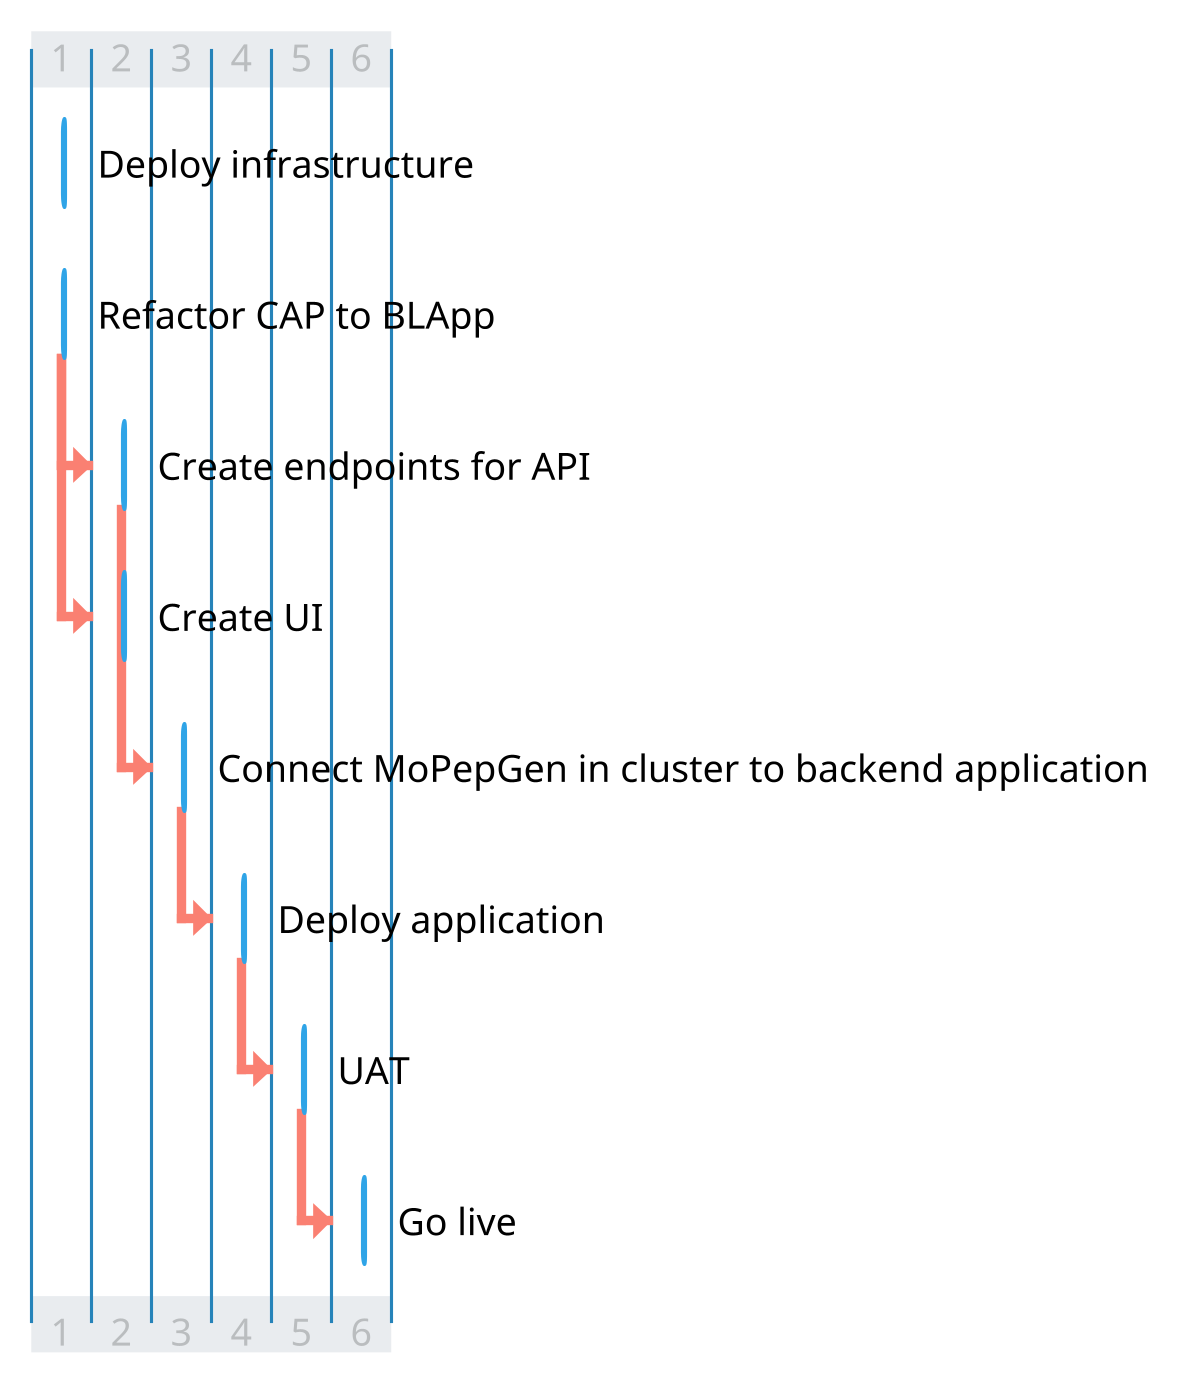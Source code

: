 @startgantt
!theme cerulean-outline
skinparam backgroundColor white

skinparam dpi 300

<style>
ganttDiagram {
    task {
        BackgroundColor White
        FontColor Black
    }
    closed {
        BackgroundColor MistyRose
    }
    unstarted {
        BackgroundColor Gray
    }
}
</style>

<style>
ganttDiagram {
    task {
        BackgroundColor SeaShell
    }
    arrow {
        LineColor salmon
    }
}
</style>
[Deploy infrastructure] lasts 1 day
[Refactor CAP to BLApp] lasts 1 day
[Create endpoints for API] lasts 1 day
[Create UI] lasts 1 day
[Connect MoPepGen in cluster to backend application] lasts 1 day
[Deploy application] lasts 1 day
[UAT] lasts 1 day
[Go live] lasts 1 day

[Create endpoints for API] starts at [Refactor CAP to BLApp]'s end
[Create UI] starts at [Refactor CAP to BLApp]'s end
[Connect MoPepGen in cluster to backend application] starts at [Create endpoints for API]'s end
[Deploy application] starts at [Connect MoPepGen in cluster to backend application]'s end
[UAT] starts at [Deploy application]'s end
[Go live] starts at [UAT]'s end
@endgantt